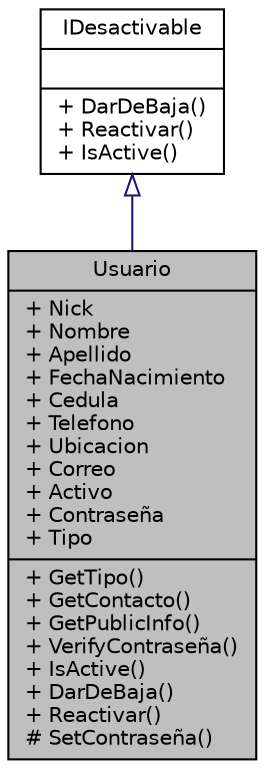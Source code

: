 digraph "Usuario"
{
 // INTERACTIVE_SVG=YES
 // LATEX_PDF_SIZE
  edge [fontname="Helvetica",fontsize="10",labelfontname="Helvetica",labelfontsize="10"];
  node [fontname="Helvetica",fontsize="10",shape=record];
  Node1 [label="{Usuario\n|+ Nick\l+ Nombre\l+ Apellido\l+ FechaNacimiento\l+ Cedula\l+ Telefono\l+ Ubicacion\l+ Correo\l+ Activo\l+ Contraseña\l+ Tipo\l|+ GetTipo()\l+ GetContacto()\l+ GetPublicInfo()\l+ VerifyContraseña()\l+ IsActive()\l+ DarDeBaja()\l+ Reactivar()\l# SetContraseña()\l}",height=0.2,width=0.4,color="black", fillcolor="grey75", style="filled", fontcolor="black",tooltip="Clase abstracta Usuario para que luego hereden Administrador, Trabajador y Empleador."];
  Node2 -> Node1 [dir="back",color="midnightblue",fontsize="10",style="solid",arrowtail="onormal",fontname="Helvetica"];
  Node2 [label="{IDesactivable\n||+ DarDeBaja()\l+ Reactivar()\l+ IsActive()\l}",height=0.2,width=0.4,color="black", fillcolor="white", style="filled",URL="$interfaceIDesactivable.html",tooltip="Interfaz para el manejo de actividad de un usuario, una categoría, etc."];
}
